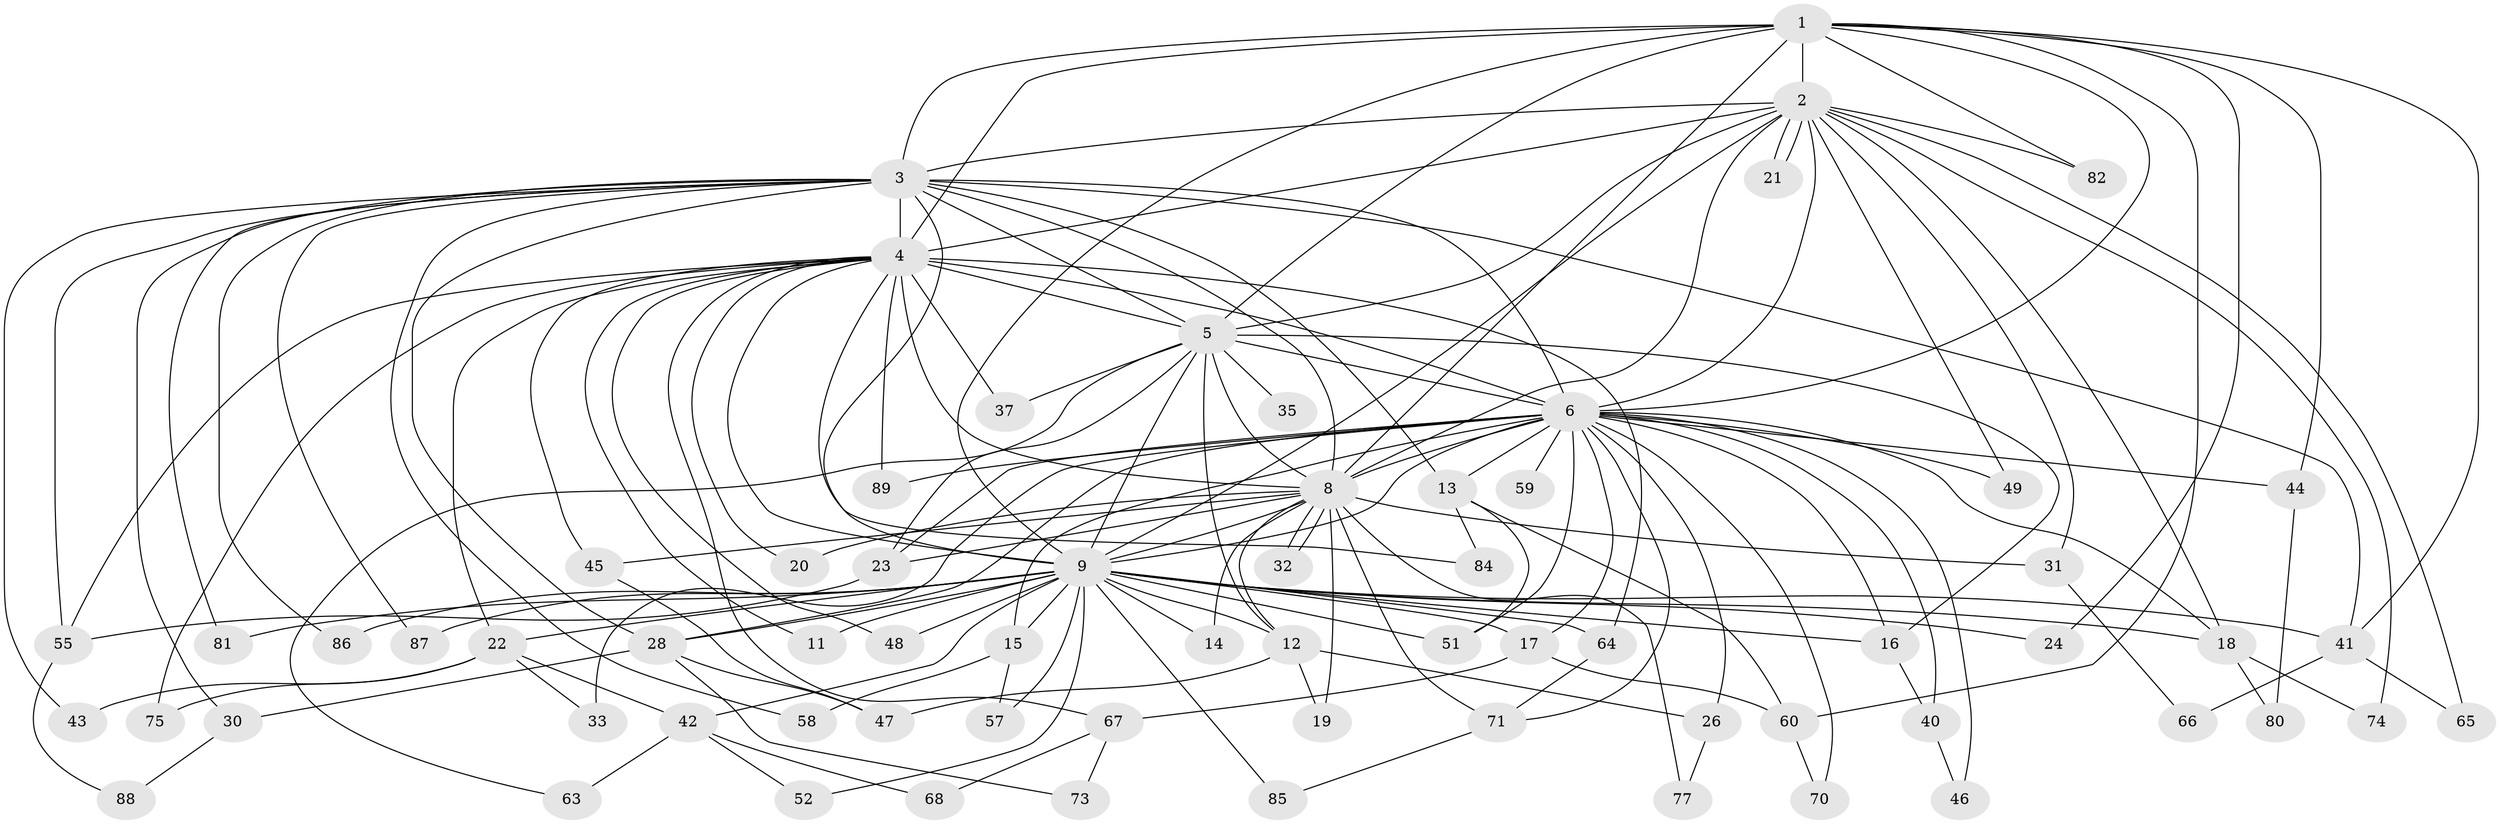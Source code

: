// Generated by graph-tools (version 1.1) at 2025/51/02/27/25 19:51:49]
// undirected, 68 vertices, 157 edges
graph export_dot {
graph [start="1"]
  node [color=gray90,style=filled];
  1 [super="+34"];
  2 [super="+54"];
  3 [super="+29"];
  4 [super="+7"];
  5 [super="+27"];
  6 [super="+10"];
  8 [super="+25"];
  9 [super="+36"];
  11;
  12 [super="+62"];
  13 [super="+69"];
  14;
  15 [super="+53"];
  16 [super="+61"];
  17;
  18 [super="+78"];
  19;
  20;
  21;
  22 [super="+56"];
  23;
  24;
  26;
  28 [super="+38"];
  30;
  31;
  32;
  33 [super="+39"];
  35;
  37;
  40;
  41 [super="+50"];
  42;
  43;
  44;
  45;
  46;
  47 [super="+79"];
  48;
  49;
  51;
  52;
  55 [super="+72"];
  57;
  58;
  59;
  60 [super="+76"];
  63;
  64 [super="+83"];
  65;
  66;
  67;
  68;
  70;
  71;
  73;
  74;
  75;
  77;
  80;
  81;
  82;
  84;
  85;
  86;
  87;
  88;
  89;
  1 -- 2;
  1 -- 3;
  1 -- 4 [weight=2];
  1 -- 5;
  1 -- 6 [weight=2];
  1 -- 8;
  1 -- 9 [weight=2];
  1 -- 24;
  1 -- 44;
  1 -- 60;
  1 -- 41;
  1 -- 82;
  2 -- 3;
  2 -- 4 [weight=2];
  2 -- 5;
  2 -- 6 [weight=3];
  2 -- 8 [weight=2];
  2 -- 9;
  2 -- 18;
  2 -- 21;
  2 -- 21;
  2 -- 31;
  2 -- 49;
  2 -- 65;
  2 -- 74;
  2 -- 82;
  3 -- 4 [weight=2];
  3 -- 5;
  3 -- 6 [weight=2];
  3 -- 8 [weight=2];
  3 -- 9;
  3 -- 13;
  3 -- 28;
  3 -- 30;
  3 -- 41;
  3 -- 55;
  3 -- 58;
  3 -- 81;
  3 -- 87;
  3 -- 43;
  3 -- 86;
  4 -- 5 [weight=2];
  4 -- 6 [weight=4];
  4 -- 8 [weight=2];
  4 -- 9 [weight=2];
  4 -- 11;
  4 -- 20;
  4 -- 22 [weight=2];
  4 -- 37;
  4 -- 64;
  4 -- 75;
  4 -- 89;
  4 -- 67;
  4 -- 45;
  4 -- 48;
  4 -- 84;
  4 -- 55;
  5 -- 6 [weight=2];
  5 -- 8;
  5 -- 9;
  5 -- 16;
  5 -- 35 [weight=2];
  5 -- 63;
  5 -- 37;
  5 -- 23;
  5 -- 12;
  6 -- 8 [weight=2];
  6 -- 9 [weight=2];
  6 -- 13;
  6 -- 15 [weight=2];
  6 -- 16;
  6 -- 17;
  6 -- 28;
  6 -- 40;
  6 -- 44;
  6 -- 49;
  6 -- 51;
  6 -- 59 [weight=2];
  6 -- 70;
  6 -- 71;
  6 -- 89;
  6 -- 33 [weight=2];
  6 -- 46;
  6 -- 18;
  6 -- 23;
  6 -- 26;
  8 -- 9;
  8 -- 12;
  8 -- 14;
  8 -- 19;
  8 -- 20;
  8 -- 23;
  8 -- 31;
  8 -- 32;
  8 -- 32;
  8 -- 45;
  8 -- 71;
  8 -- 77;
  9 -- 11;
  9 -- 12;
  9 -- 14;
  9 -- 15;
  9 -- 17;
  9 -- 24;
  9 -- 41;
  9 -- 48;
  9 -- 51;
  9 -- 52;
  9 -- 57;
  9 -- 64;
  9 -- 81;
  9 -- 85;
  9 -- 86;
  9 -- 87;
  9 -- 42;
  9 -- 28 [weight=2];
  9 -- 22;
  9 -- 18;
  9 -- 16;
  12 -- 19;
  12 -- 26;
  12 -- 47;
  13 -- 60;
  13 -- 84;
  13 -- 51;
  15 -- 57;
  15 -- 58;
  16 -- 40;
  17 -- 67;
  17 -- 60;
  18 -- 74;
  18 -- 80;
  22 -- 33;
  22 -- 42;
  22 -- 43;
  22 -- 75;
  23 -- 55;
  26 -- 77;
  28 -- 30;
  28 -- 47;
  28 -- 73;
  30 -- 88;
  31 -- 66;
  40 -- 46;
  41 -- 65;
  41 -- 66;
  42 -- 52;
  42 -- 63;
  42 -- 68;
  44 -- 80;
  45 -- 47;
  55 -- 88;
  60 -- 70;
  64 -- 71;
  67 -- 68;
  67 -- 73;
  71 -- 85;
}

